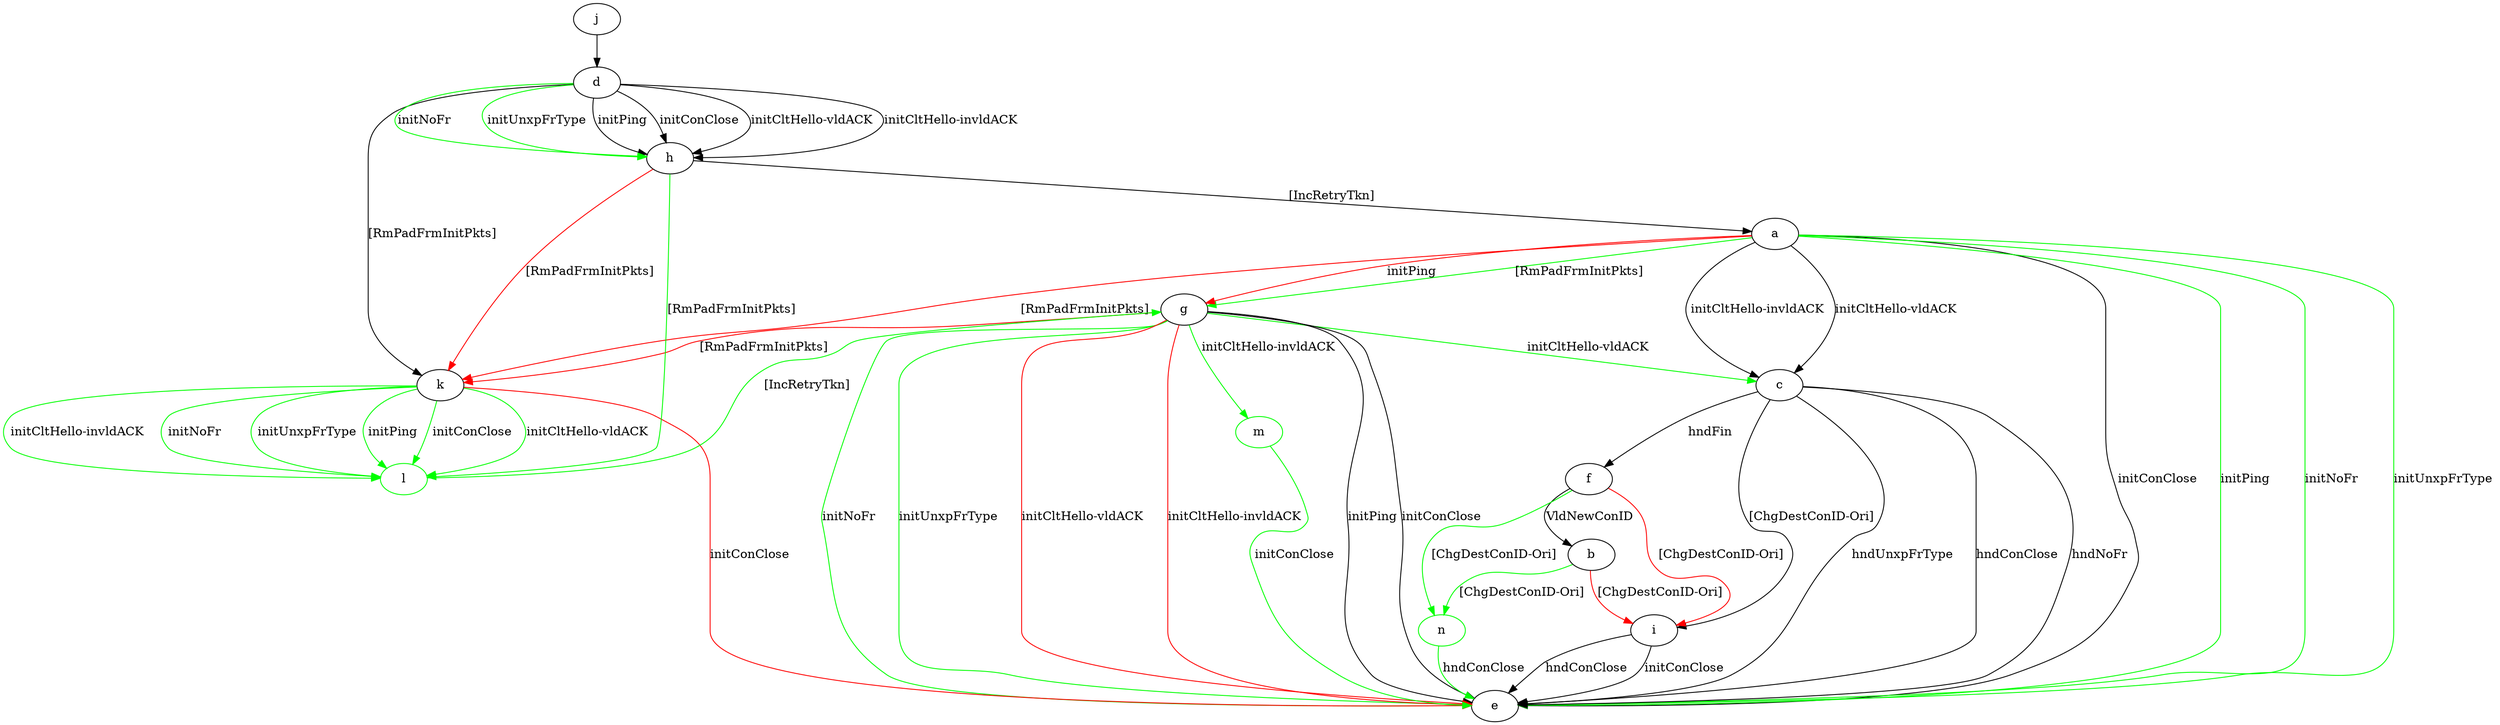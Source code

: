 digraph "" {
	a -> c	[key=0,
		label="initCltHello-vldACK "];
	a -> c	[key=1,
		label="initCltHello-invldACK "];
	a -> e	[key=0,
		label="initConClose "];
	a -> e	[key=1,
		color=green,
		label="initPing "];
	a -> e	[key=2,
		color=green,
		label="initNoFr "];
	a -> e	[key=3,
		color=green,
		label="initUnxpFrType "];
	a -> g	[key=0,
		color=green,
		label="[RmPadFrmInitPkts] "];
	a -> g	[key=1,
		color=red,
		label="initPing "];
	a -> k	[key=0,
		color=red,
		label="[RmPadFrmInitPkts] "];
	b -> i	[key=0,
		color=red,
		label="[ChgDestConID-Ori] "];
	n	[color=green];
	b -> n	[key=0,
		color=green,
		label="[ChgDestConID-Ori] "];
	c -> e	[key=0,
		label="hndNoFr "];
	c -> e	[key=1,
		label="hndUnxpFrType "];
	c -> e	[key=2,
		label="hndConClose "];
	c -> f	[key=0,
		label="hndFin "];
	c -> i	[key=0,
		label="[ChgDestConID-Ori] "];
	d -> h	[key=0,
		label="initPing "];
	d -> h	[key=1,
		label="initConClose "];
	d -> h	[key=2,
		label="initCltHello-vldACK "];
	d -> h	[key=3,
		label="initCltHello-invldACK "];
	d -> h	[key=4,
		color=green,
		label="initNoFr "];
	d -> h	[key=5,
		color=green,
		label="initUnxpFrType "];
	d -> k	[key=0,
		label="[RmPadFrmInitPkts] "];
	f -> b	[key=0,
		label="VldNewConID "];
	f -> i	[key=0,
		color=red,
		label="[ChgDestConID-Ori] "];
	f -> n	[key=0,
		color=green,
		label="[ChgDestConID-Ori] "];
	g -> c	[key=0,
		color=green,
		label="initCltHello-vldACK "];
	g -> e	[key=0,
		label="initPing "];
	g -> e	[key=1,
		label="initConClose "];
	g -> e	[key=2,
		color=green,
		label="initNoFr "];
	g -> e	[key=3,
		color=green,
		label="initUnxpFrType "];
	g -> e	[key=4,
		color=red,
		label="initCltHello-vldACK "];
	g -> e	[key=5,
		color=red,
		label="initCltHello-invldACK "];
	g -> k	[key=0,
		color=red,
		label="[RmPadFrmInitPkts] "];
	m	[color=green];
	g -> m	[key=0,
		color=green,
		label="initCltHello-invldACK "];
	h -> a	[key=0,
		label="[IncRetryTkn] "];
	h -> k	[key=0,
		color=red,
		label="[RmPadFrmInitPkts] "];
	l	[color=green];
	h -> l	[key=0,
		color=green,
		label="[RmPadFrmInitPkts] "];
	i -> e	[key=0,
		label="initConClose "];
	i -> e	[key=1,
		label="hndConClose "];
	j -> d	[key=0];
	k -> e	[key=0,
		color=red,
		label="initConClose "];
	k -> l	[key=0,
		color=green,
		label="initPing "];
	k -> l	[key=1,
		color=green,
		label="initConClose "];
	k -> l	[key=2,
		color=green,
		label="initCltHello-vldACK "];
	k -> l	[key=3,
		color=green,
		label="initCltHello-invldACK "];
	k -> l	[key=4,
		color=green,
		label="initNoFr "];
	k -> l	[key=5,
		color=green,
		label="initUnxpFrType "];
	l -> g	[key=0,
		color=green,
		label="[IncRetryTkn] "];
	m -> e	[key=0,
		color=green,
		label="initConClose "];
	n -> e	[key=0,
		color=green,
		label="hndConClose "];
}
